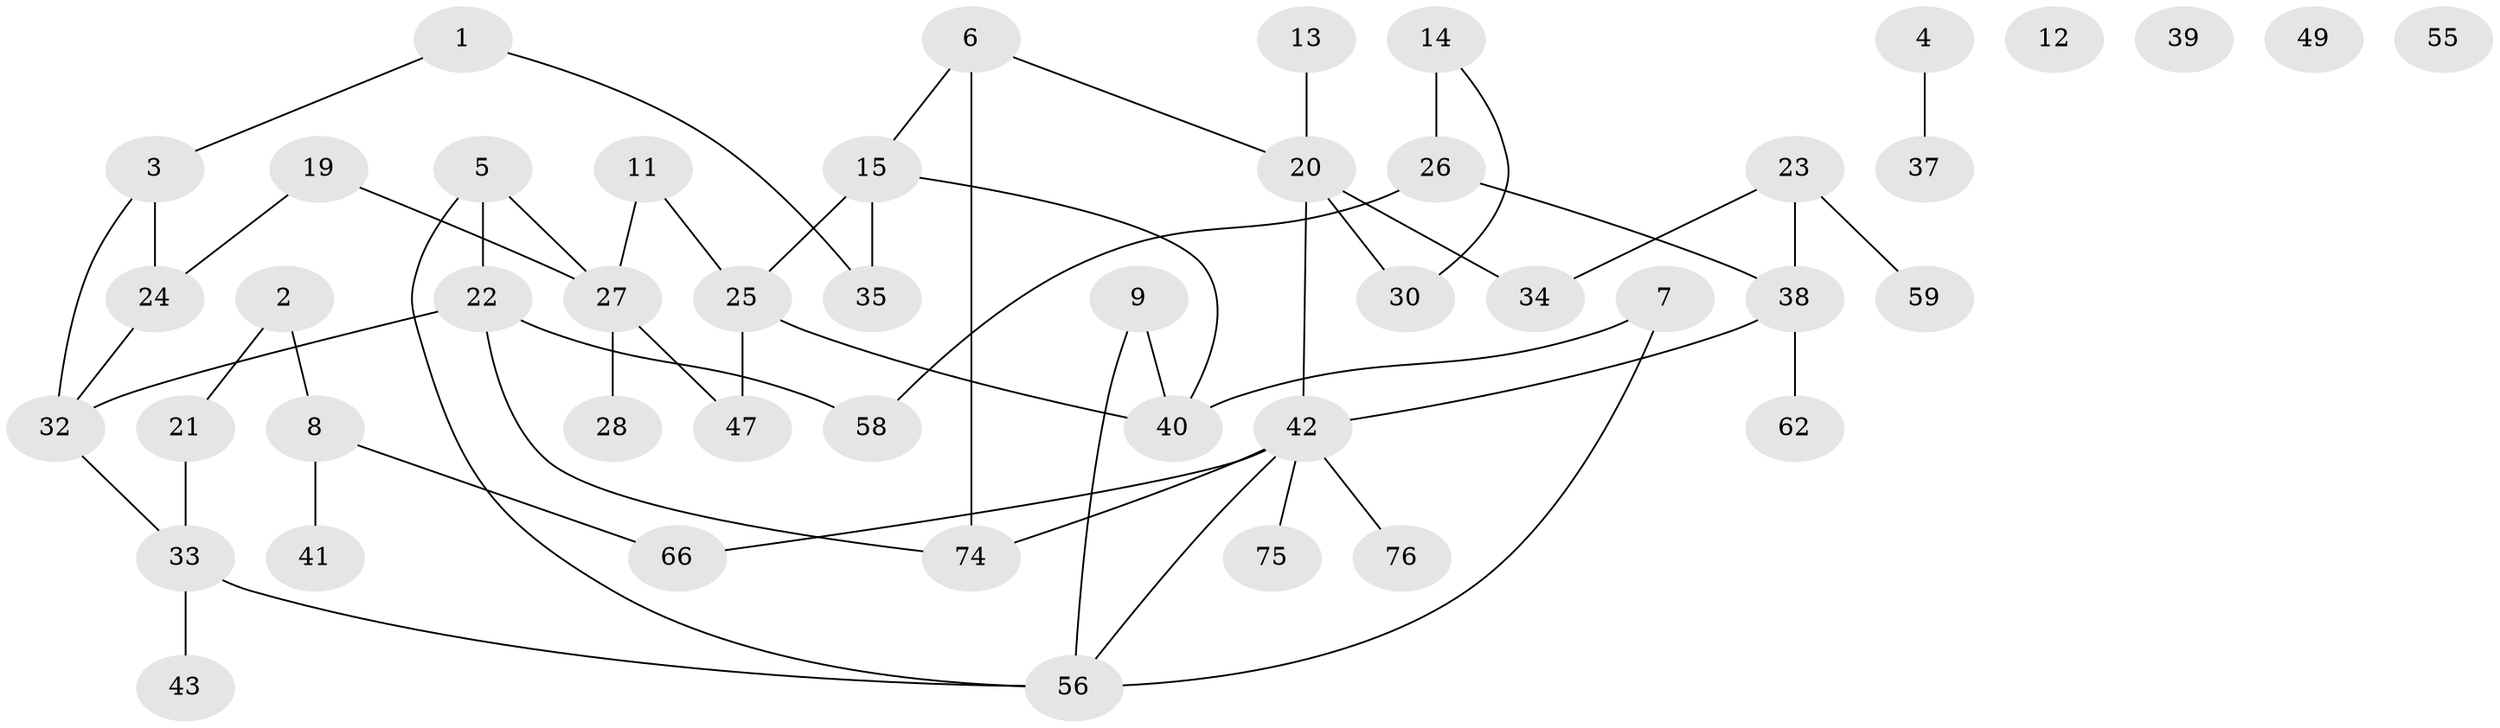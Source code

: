 // original degree distribution, {3: 0.2236842105263158, 2: 0.3026315789473684, 4: 0.17105263157894737, 1: 0.2236842105263158, 0: 0.05263157894736842, 5: 0.02631578947368421}
// Generated by graph-tools (version 1.1) at 2025/41/03/06/25 10:41:23]
// undirected, 47 vertices, 56 edges
graph export_dot {
graph [start="1"]
  node [color=gray90,style=filled];
  1 [super="+44"];
  2;
  3 [super="+10"];
  4 [super="+73"];
  5 [super="+29"];
  6 [super="+46"];
  7;
  8 [super="+31"];
  9 [super="+18"];
  11 [super="+17"];
  12;
  13 [super="+16"];
  14;
  15 [super="+72"];
  19 [super="+54"];
  20 [super="+36"];
  21 [super="+52"];
  22 [super="+51"];
  23 [super="+45"];
  24 [super="+65"];
  25 [super="+63"];
  26 [super="+60"];
  27 [super="+57"];
  28 [super="+48"];
  30 [super="+64"];
  32 [super="+71"];
  33 [super="+69"];
  34 [super="+53"];
  35 [super="+61"];
  37;
  38;
  39;
  40 [super="+50"];
  41;
  42 [super="+68"];
  43;
  47;
  49;
  55;
  56 [super="+67"];
  58;
  59;
  62;
  66 [super="+70"];
  74;
  75;
  76;
  1 -- 3;
  1 -- 35;
  2 -- 8;
  2 -- 21;
  3 -- 32 [weight=2];
  3 -- 24 [weight=2];
  4 -- 37;
  5 -- 56;
  5 -- 27;
  5 -- 22;
  6 -- 74;
  6 -- 15;
  6 -- 20;
  7 -- 40;
  7 -- 56;
  8 -- 41;
  8 -- 66;
  9 -- 40;
  9 -- 56;
  11 -- 27;
  11 -- 25;
  13 -- 20;
  14 -- 26 [weight=2];
  14 -- 30;
  15 -- 35;
  15 -- 40;
  15 -- 25;
  19 -- 27;
  19 -- 24;
  20 -- 30;
  20 -- 34;
  20 -- 42;
  21 -- 33;
  22 -- 74;
  22 -- 58;
  22 -- 32;
  23 -- 34;
  23 -- 59;
  23 -- 38;
  24 -- 32;
  25 -- 47;
  25 -- 40;
  26 -- 58;
  26 -- 38;
  27 -- 28;
  27 -- 47;
  32 -- 33;
  33 -- 43;
  33 -- 56;
  38 -- 42;
  38 -- 62;
  42 -- 75;
  42 -- 76;
  42 -- 74;
  42 -- 56;
  42 -- 66;
}
